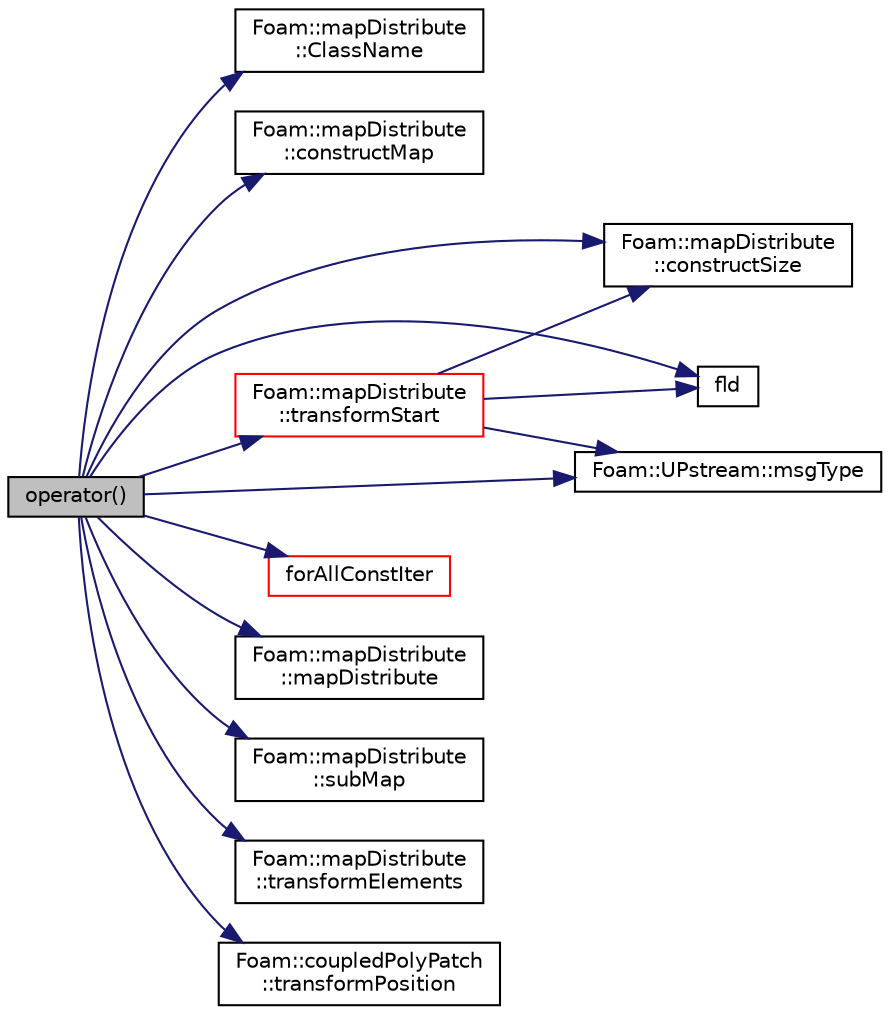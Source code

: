 digraph "operator()"
{
  bgcolor="transparent";
  edge [fontname="Helvetica",fontsize="10",labelfontname="Helvetica",labelfontsize="10"];
  node [fontname="Helvetica",fontsize="10",shape=record];
  rankdir="LR";
  Node1 [label="operator()",height=0.2,width=0.4,color="black", fillcolor="grey75", style="filled", fontcolor="black"];
  Node1 -> Node2 [color="midnightblue",fontsize="10",style="solid",fontname="Helvetica"];
  Node2 [label="Foam::mapDistribute\l::ClassName",height=0.2,width=0.4,color="black",URL="$a01432.html#a5511a9da551ce3e479cbbd159b9e2c01"];
  Node1 -> Node3 [color="midnightblue",fontsize="10",style="solid",fontname="Helvetica"];
  Node3 [label="Foam::mapDistribute\l::constructMap",height=0.2,width=0.4,color="black",URL="$a01432.html#ac26bcfc77e6822089c05ec733e004675",tooltip="From subsetted data to new reconstructed data. "];
  Node1 -> Node4 [color="midnightblue",fontsize="10",style="solid",fontname="Helvetica"];
  Node4 [label="Foam::mapDistribute\l::constructSize",height=0.2,width=0.4,color="black",URL="$a01432.html#a31e35cc37553bf187f244f12f1ad9c37",tooltip="Constructed data size. "];
  Node1 -> Node5 [color="midnightblue",fontsize="10",style="solid",fontname="Helvetica"];
  Node5 [label="fld",height=0.2,width=0.4,color="black",URL="$a04379.html#ad4512456f4da706b47fd304150561080"];
  Node1 -> Node6 [color="midnightblue",fontsize="10",style="solid",fontname="Helvetica"];
  Node6 [label="forAllConstIter",height=0.2,width=0.4,color="red",URL="$a03057.html#ae21e2836509b0fa7f7cedf6493b11b09"];
  Node1 -> Node7 [color="midnightblue",fontsize="10",style="solid",fontname="Helvetica"];
  Node7 [label="Foam::mapDistribute\l::mapDistribute",height=0.2,width=0.4,color="black",URL="$a01432.html#a45aad47b9bd940e96c5fb504c0901a7d",tooltip="Construct null. "];
  Node1 -> Node8 [color="midnightblue",fontsize="10",style="solid",fontname="Helvetica"];
  Node8 [label="Foam::UPstream::msgType",height=0.2,width=0.4,color="black",URL="$a02862.html#ae5b8fe6652f6320aa6c7f5c44b6f01b7",tooltip="Message tag of standard messages. "];
  Node1 -> Node9 [color="midnightblue",fontsize="10",style="solid",fontname="Helvetica"];
  Node9 [label="Foam::mapDistribute\l::subMap",height=0.2,width=0.4,color="black",URL="$a01432.html#a1bd432e92fb4235d43b7795ab15399f7",tooltip="From subsetted data back to original data. "];
  Node1 -> Node10 [color="midnightblue",fontsize="10",style="solid",fontname="Helvetica"];
  Node10 [label="Foam::mapDistribute\l::transformElements",height=0.2,width=0.4,color="black",URL="$a01432.html#a5da04e4091dfecca3491a9473f5a3a05",tooltip="For every globalIndexAndTransform::transformPermutations. "];
  Node1 -> Node11 [color="midnightblue",fontsize="10",style="solid",fontname="Helvetica"];
  Node11 [label="Foam::coupledPolyPatch\l::transformPosition",height=0.2,width=0.4,color="black",URL="$a00426.html#ac071237ca25d783db205c2c1cbbbc5c4",tooltip="Transform a patch-based position from other side to this side. "];
  Node1 -> Node12 [color="midnightblue",fontsize="10",style="solid",fontname="Helvetica"];
  Node12 [label="Foam::mapDistribute\l::transformStart",height=0.2,width=0.4,color="red",URL="$a01432.html#ad81500f3e446cb0a0fa323d46e6c8575",tooltip="Destination in constructMap for transformed elements. "];
  Node12 -> Node4 [color="midnightblue",fontsize="10",style="solid",fontname="Helvetica"];
  Node12 -> Node5 [color="midnightblue",fontsize="10",style="solid",fontname="Helvetica"];
  Node12 -> Node8 [color="midnightblue",fontsize="10",style="solid",fontname="Helvetica"];
}
